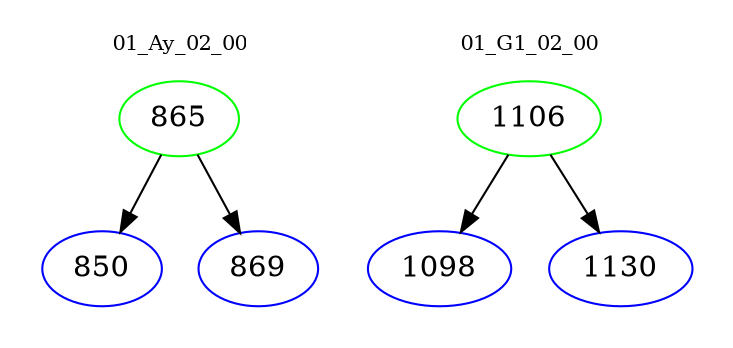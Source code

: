 digraph{
subgraph cluster_0 {
color = white
label = "01_Ay_02_00";
fontsize=10;
T0_865 [label="865", color="green"]
T0_865 -> T0_850 [color="black"]
T0_850 [label="850", color="blue"]
T0_865 -> T0_869 [color="black"]
T0_869 [label="869", color="blue"]
}
subgraph cluster_1 {
color = white
label = "01_G1_02_00";
fontsize=10;
T1_1106 [label="1106", color="green"]
T1_1106 -> T1_1098 [color="black"]
T1_1098 [label="1098", color="blue"]
T1_1106 -> T1_1130 [color="black"]
T1_1130 [label="1130", color="blue"]
}
}
